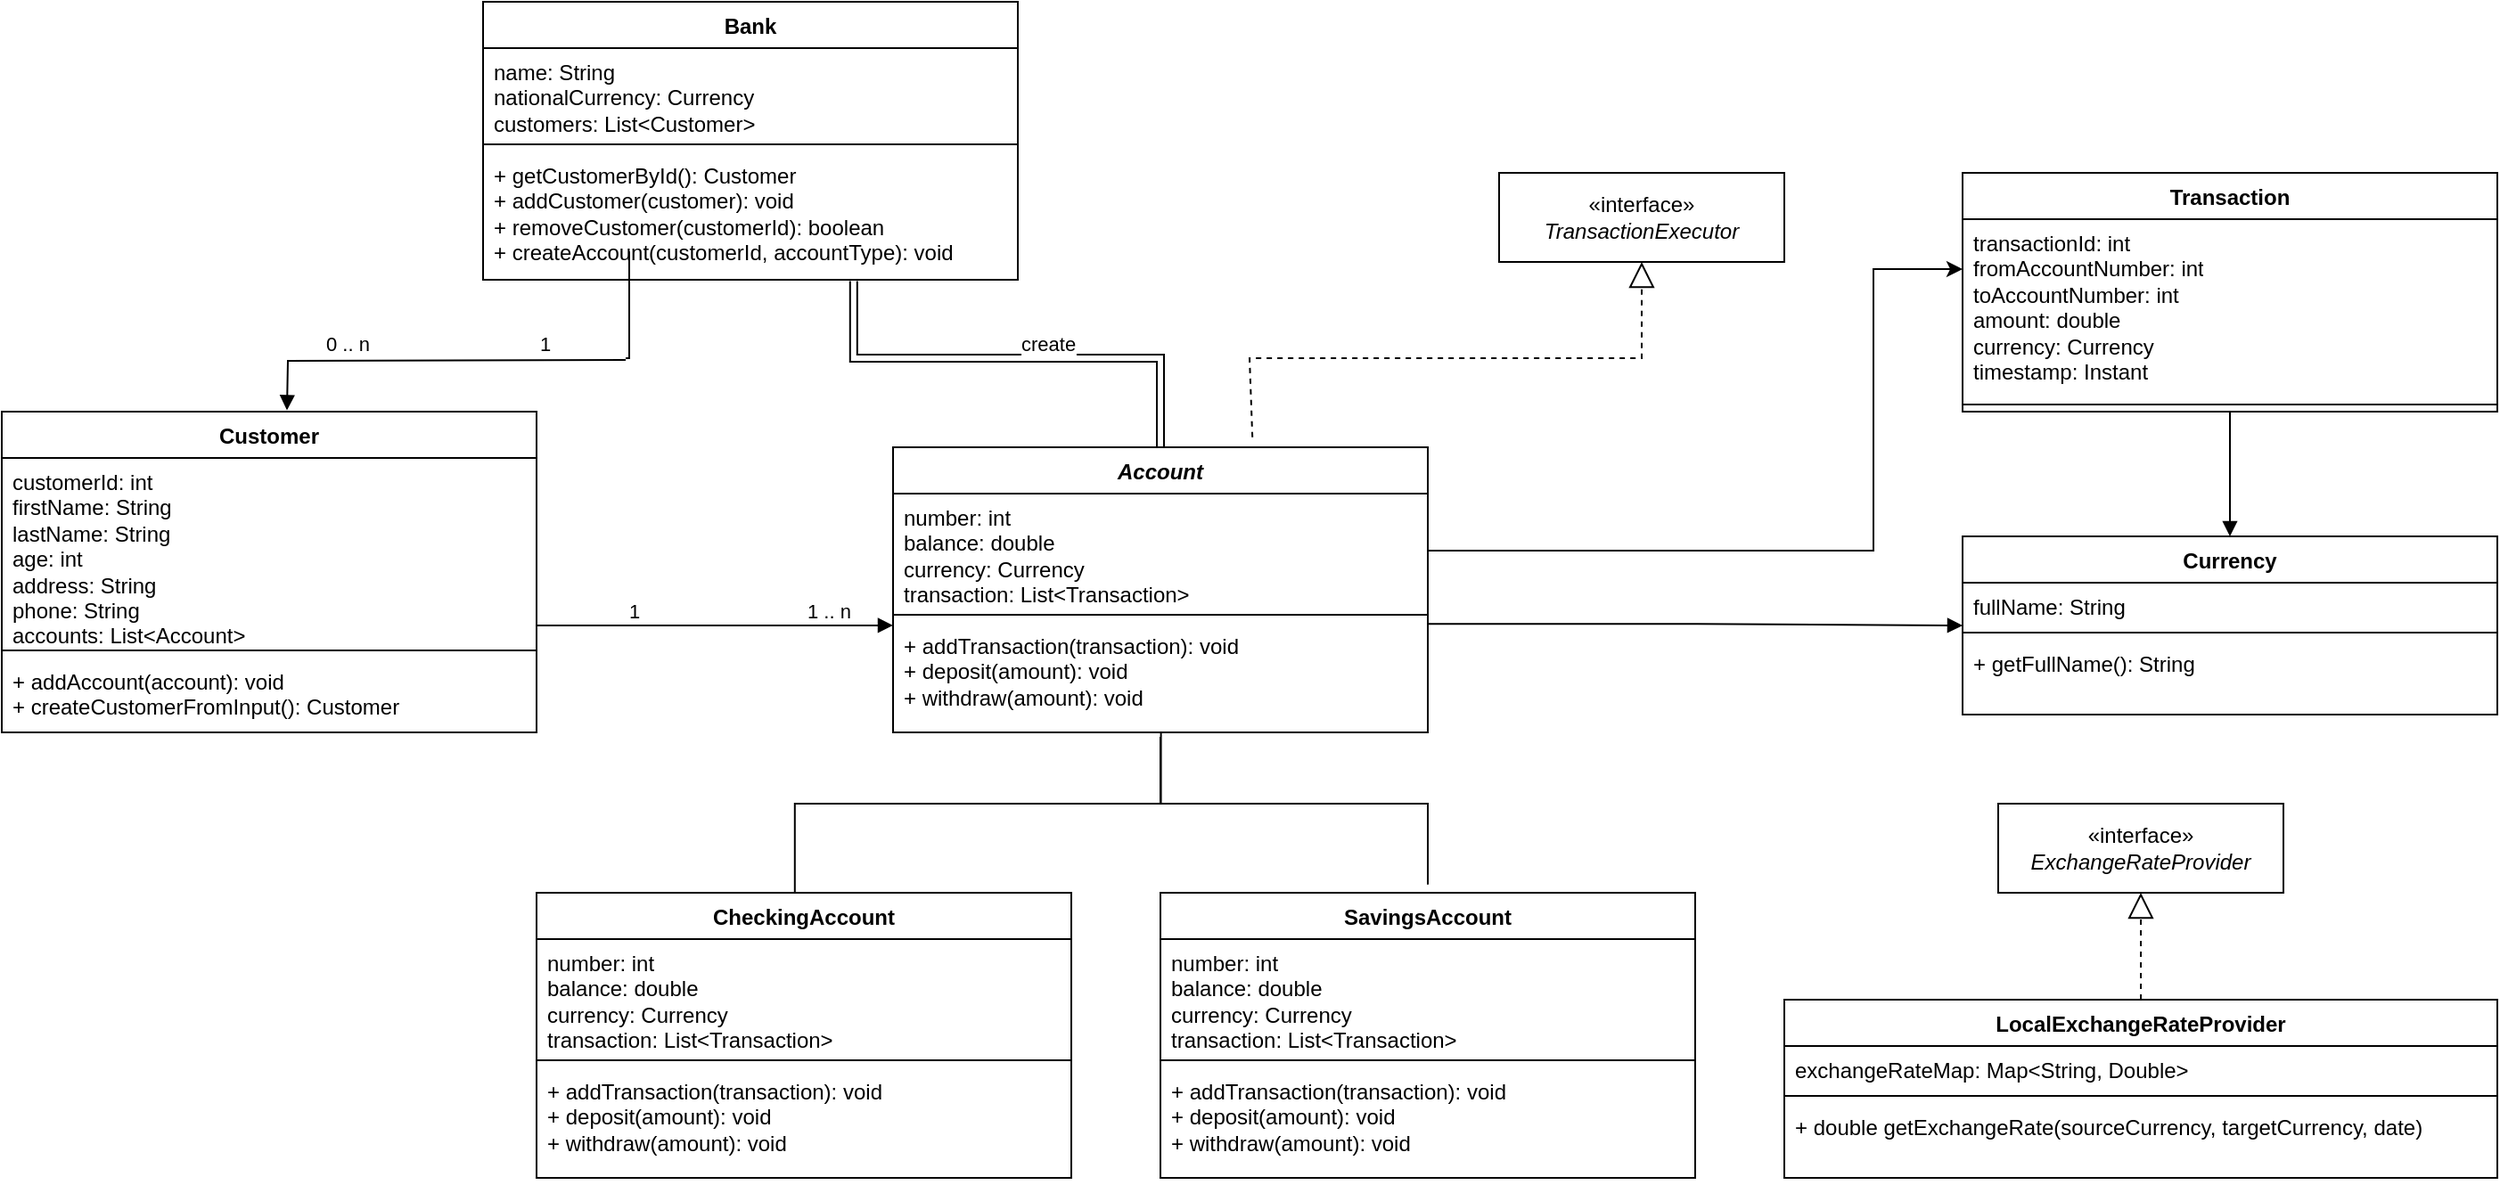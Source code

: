 <mxfile version="21.7.5" type="device">
  <diagram name="Page-1" id="c_7bYzpcDiTVBP_YZ2Dy">
    <mxGraphModel dx="1434" dy="788" grid="1" gridSize="50" guides="1" tooltips="1" connect="1" arrows="1" fold="1" page="1" pageScale="1" pageWidth="1200" pageHeight="1920" background="#FFFFFF" math="0" shadow="0">
      <root>
        <mxCell id="0" />
        <mxCell id="1" parent="0" />
        <mxCell id="U2halT7WsD8vEZK7Lfxs-25" style="edgeStyle=orthogonalEdgeStyle;rounded=0;orthogonalLoop=1;jettySize=auto;html=1;strokeColor=none;" parent="1" edge="1">
          <mxGeometry relative="1" as="geometry">
            <mxPoint x="520" y="250" as="targetPoint" />
            <mxPoint x="520" y="190" as="sourcePoint" />
            <Array as="points">
              <mxPoint x="520" y="200" />
              <mxPoint x="520" y="200" />
            </Array>
          </mxGeometry>
        </mxCell>
        <object label="Bank" customers="List&lt;Customer&gt;" id="U2halT7WsD8vEZK7Lfxs-1">
          <mxCell style="swimlane;fontStyle=1;align=center;verticalAlign=top;childLayout=stackLayout;horizontal=1;startSize=26;horizontalStack=0;resizeParent=1;resizeParentMax=0;resizeLast=0;collapsible=1;marginBottom=0;whiteSpace=wrap;html=1;" parent="1" vertex="1">
            <mxGeometry x="370" y="50" width="300" height="156" as="geometry" />
          </mxCell>
        </object>
        <mxCell id="U2halT7WsD8vEZK7Lfxs-2" value="name: String&lt;br&gt;nationalCurrency: Currency&lt;br&gt;customers: List&amp;lt;Customer&amp;gt;" style="text;strokeColor=none;fillColor=none;align=left;verticalAlign=top;spacingLeft=4;spacingRight=4;overflow=hidden;rotatable=0;points=[[0,0.5],[1,0.5]];portConstraint=eastwest;whiteSpace=wrap;html=1;" parent="U2halT7WsD8vEZK7Lfxs-1" vertex="1">
          <mxGeometry y="26" width="300" height="50" as="geometry" />
        </mxCell>
        <mxCell id="U2halT7WsD8vEZK7Lfxs-3" value="" style="line;strokeWidth=1;fillColor=none;align=left;verticalAlign=middle;spacingTop=-1;spacingLeft=3;spacingRight=3;rotatable=0;labelPosition=right;points=[];portConstraint=eastwest;strokeColor=inherit;" parent="U2halT7WsD8vEZK7Lfxs-1" vertex="1">
          <mxGeometry y="76" width="300" height="8" as="geometry" />
        </mxCell>
        <mxCell id="U2halT7WsD8vEZK7Lfxs-4" value="+ getCustomerById(): Customer&lt;br&gt;+ addCustomer(customer): void&lt;br&gt;+ removeCustomer(customerId): boolean&lt;br&gt;+ createAccount(customerId, accountType): void" style="text;strokeColor=none;fillColor=none;align=left;verticalAlign=top;spacingLeft=4;spacingRight=4;overflow=hidden;rotatable=0;points=[[0,0.5],[1,0.5]];portConstraint=eastwest;whiteSpace=wrap;html=1;" parent="U2halT7WsD8vEZK7Lfxs-1" vertex="1">
          <mxGeometry y="84" width="300" height="72" as="geometry" />
        </mxCell>
        <object label="Customer" customers="List&lt;Customer&gt;" id="U2halT7WsD8vEZK7Lfxs-18">
          <mxCell style="swimlane;fontStyle=1;align=center;verticalAlign=top;childLayout=stackLayout;horizontal=1;startSize=26;horizontalStack=0;resizeParent=1;resizeParentMax=0;resizeLast=0;collapsible=1;marginBottom=0;whiteSpace=wrap;html=1;" parent="1" vertex="1">
            <mxGeometry x="100" y="280" width="300" height="180" as="geometry" />
          </mxCell>
        </object>
        <mxCell id="U2halT7WsD8vEZK7Lfxs-19" value="customerId: int&lt;br&gt;firstName: String&lt;br&gt;lastName: String&lt;br&gt;age: int&lt;br&gt;address: String&lt;br&gt;phone: String&lt;br&gt;accounts: List&amp;lt;Account&amp;gt;" style="text;strokeColor=none;fillColor=none;align=left;verticalAlign=top;spacingLeft=4;spacingRight=4;overflow=hidden;rotatable=0;points=[[0,0.5],[1,0.5]];portConstraint=eastwest;whiteSpace=wrap;html=1;" parent="U2halT7WsD8vEZK7Lfxs-18" vertex="1">
          <mxGeometry y="26" width="300" height="104" as="geometry" />
        </mxCell>
        <mxCell id="U2halT7WsD8vEZK7Lfxs-20" value="" style="line;strokeWidth=1;fillColor=none;align=left;verticalAlign=middle;spacingTop=-1;spacingLeft=3;spacingRight=3;rotatable=0;labelPosition=right;points=[];portConstraint=eastwest;strokeColor=inherit;" parent="U2halT7WsD8vEZK7Lfxs-18" vertex="1">
          <mxGeometry y="130" width="300" height="8" as="geometry" />
        </mxCell>
        <mxCell id="U2halT7WsD8vEZK7Lfxs-21" value="+&amp;nbsp;addAccount(account): void&lt;br data-darkreader-inline-border=&quot;&quot; style=&quot;border-color: var(--darkreader-border--border-color); --darkreader-inline-border: var(--darkreader-border--darkreader-border--border-color);&quot;&gt;+&amp;nbsp;createCustomerFromInput(): Customer" style="text;strokeColor=none;fillColor=none;align=left;verticalAlign=top;spacingLeft=4;spacingRight=4;overflow=hidden;rotatable=0;points=[[0,0.5],[1,0.5]];portConstraint=eastwest;whiteSpace=wrap;html=1;" parent="U2halT7WsD8vEZK7Lfxs-18" vertex="1">
          <mxGeometry y="138" width="300" height="42" as="geometry" />
        </mxCell>
        <mxCell id="U2halT7WsD8vEZK7Lfxs-22" value="" style="endArrow=block;endFill=1;html=1;edgeStyle=orthogonalEdgeStyle;align=left;verticalAlign=top;rounded=0;entryX=0.489;entryY=0.001;entryDx=0;entryDy=0;entryPerimeter=0;" parent="1" edge="1">
          <mxGeometry x="-1" y="27" relative="1" as="geometry">
            <mxPoint x="450" y="251" as="sourcePoint" />
            <mxPoint x="260.0" y="279.23" as="targetPoint" />
            <mxPoint x="18" y="-7" as="offset" />
          </mxGeometry>
        </mxCell>
        <mxCell id="U2halT7WsD8vEZK7Lfxs-23" value="1" style="edgeLabel;resizable=0;html=1;align=left;verticalAlign=bottom;" parent="U2halT7WsD8vEZK7Lfxs-22" connectable="0" vertex="1">
          <mxGeometry x="-1" relative="1" as="geometry">
            <mxPoint y="149" as="offset" />
          </mxGeometry>
        </mxCell>
        <mxCell id="U2halT7WsD8vEZK7Lfxs-27" value="" style="endArrow=none;html=1;edgeStyle=orthogonalEdgeStyle;rounded=0;entryX=0.5;entryY=1.002;entryDx=0;entryDy=0;entryPerimeter=0;" parent="1" edge="1">
          <mxGeometry relative="1" as="geometry">
            <mxPoint x="450" y="249.97" as="sourcePoint" />
            <mxPoint x="452.0" y="190.114" as="targetPoint" />
            <Array as="points">
              <mxPoint x="452" y="249.97" />
            </Array>
          </mxGeometry>
        </mxCell>
        <mxCell id="U2halT7WsD8vEZK7Lfxs-30" value="0 .. n" style="edgeLabel;resizable=0;html=1;align=left;verticalAlign=bottom;" parent="1" connectable="0" vertex="1">
          <mxGeometry x="280" y="250" as="geometry" />
        </mxCell>
        <object label="&lt;i style=&quot;&quot;&gt;Account&lt;/i&gt;" customers="List&lt;Customer&gt;" id="U2halT7WsD8vEZK7Lfxs-31">
          <mxCell style="swimlane;fontStyle=1;align=center;verticalAlign=top;childLayout=stackLayout;horizontal=1;startSize=26;horizontalStack=0;resizeParent=1;resizeParentMax=0;resizeLast=0;collapsible=1;marginBottom=0;whiteSpace=wrap;html=1;" parent="1" vertex="1">
            <mxGeometry x="600" y="300" width="300" height="160" as="geometry" />
          </mxCell>
        </object>
        <mxCell id="U2halT7WsD8vEZK7Lfxs-32" value="number: int&lt;br&gt;balance: double&lt;br&gt;currency: Currency&lt;br&gt;transaction: List&amp;lt;Transaction&amp;gt;" style="text;strokeColor=none;fillColor=none;align=left;verticalAlign=top;spacingLeft=4;spacingRight=4;overflow=hidden;rotatable=0;points=[[0,0.5],[1,0.5]];portConstraint=eastwest;whiteSpace=wrap;html=1;" parent="U2halT7WsD8vEZK7Lfxs-31" vertex="1">
          <mxGeometry y="26" width="300" height="64" as="geometry" />
        </mxCell>
        <mxCell id="U2halT7WsD8vEZK7Lfxs-33" value="" style="line;strokeWidth=1;fillColor=none;align=left;verticalAlign=middle;spacingTop=-1;spacingLeft=3;spacingRight=3;rotatable=0;labelPosition=right;points=[];portConstraint=eastwest;strokeColor=inherit;" parent="U2halT7WsD8vEZK7Lfxs-31" vertex="1">
          <mxGeometry y="90" width="300" height="8" as="geometry" />
        </mxCell>
        <mxCell id="U2halT7WsD8vEZK7Lfxs-34" value="+&amp;nbsp;addTransaction(transaction): void&lt;br&gt;+ deposit(amount): void&lt;br&gt;+ withdraw(amount): void" style="text;strokeColor=none;fillColor=none;align=left;verticalAlign=top;spacingLeft=4;spacingRight=4;overflow=hidden;rotatable=0;points=[[0,0.5],[1,0.5]];portConstraint=eastwest;whiteSpace=wrap;html=1;" parent="U2halT7WsD8vEZK7Lfxs-31" vertex="1">
          <mxGeometry y="98" width="300" height="62" as="geometry" />
        </mxCell>
        <mxCell id="U2halT7WsD8vEZK7Lfxs-40" value="" style="endArrow=none;html=1;edgeStyle=orthogonalEdgeStyle;rounded=0;exitX=0.693;exitY=1.011;exitDx=0;exitDy=0;exitPerimeter=0;entryX=0.5;entryY=0;entryDx=0;entryDy=0;shape=link;" parent="1" source="U2halT7WsD8vEZK7Lfxs-4" target="U2halT7WsD8vEZK7Lfxs-31" edge="1">
          <mxGeometry relative="1" as="geometry">
            <mxPoint x="800" y="100" as="sourcePoint" />
            <mxPoint x="700" y="300" as="targetPoint" />
            <Array as="points">
              <mxPoint x="578" y="250" />
              <mxPoint x="750" y="250" />
            </Array>
          </mxGeometry>
        </mxCell>
        <mxCell id="U2halT7WsD8vEZK7Lfxs-43" value="create" style="edgeLabel;resizable=0;html=1;align=left;verticalAlign=bottom;" parent="1" connectable="0" vertex="1">
          <mxGeometry x="670.0" y="250" as="geometry" />
        </mxCell>
        <mxCell id="U2halT7WsD8vEZK7Lfxs-44" value="" style="endArrow=block;endFill=1;html=1;edgeStyle=orthogonalEdgeStyle;align=left;verticalAlign=top;rounded=0;entryX=0;entryY=0.032;entryDx=0;entryDy=0;entryPerimeter=0;exitX=1;exitY=0.904;exitDx=0;exitDy=0;exitPerimeter=0;" parent="1" source="U2halT7WsD8vEZK7Lfxs-19" target="U2halT7WsD8vEZK7Lfxs-34" edge="1">
          <mxGeometry x="-1" y="27" relative="1" as="geometry">
            <mxPoint x="570" y="550" as="sourcePoint" />
            <mxPoint x="300" y="550" as="targetPoint" />
            <mxPoint x="18" y="-7" as="offset" />
          </mxGeometry>
        </mxCell>
        <mxCell id="U2halT7WsD8vEZK7Lfxs-45" value="1" style="edgeLabel;resizable=0;html=1;align=left;verticalAlign=bottom;" parent="U2halT7WsD8vEZK7Lfxs-44" connectable="0" vertex="1">
          <mxGeometry x="-1" relative="1" as="geometry">
            <mxPoint y="-150" as="offset" />
          </mxGeometry>
        </mxCell>
        <mxCell id="U2halT7WsD8vEZK7Lfxs-46" value="1 .. n" style="edgeLabel;resizable=0;html=1;align=left;verticalAlign=bottom;" parent="1" connectable="0" vertex="1">
          <mxGeometry x="550" y="400" as="geometry" />
        </mxCell>
        <object label="CheckingAccount" customers="List&lt;Customer&gt;" id="U2halT7WsD8vEZK7Lfxs-47">
          <mxCell style="swimlane;fontStyle=1;align=center;verticalAlign=top;childLayout=stackLayout;horizontal=1;startSize=26;horizontalStack=0;resizeParent=1;resizeParentMax=0;resizeLast=0;collapsible=1;marginBottom=0;whiteSpace=wrap;html=1;" parent="1" vertex="1">
            <mxGeometry x="400" y="550" width="300" height="160" as="geometry" />
          </mxCell>
        </object>
        <mxCell id="U2halT7WsD8vEZK7Lfxs-48" value="number: int&lt;br&gt;balance: double&lt;br&gt;currency: Currency&lt;br&gt;transaction: List&amp;lt;Transaction&amp;gt;" style="text;strokeColor=none;fillColor=none;align=left;verticalAlign=top;spacingLeft=4;spacingRight=4;overflow=hidden;rotatable=0;points=[[0,0.5],[1,0.5]];portConstraint=eastwest;whiteSpace=wrap;html=1;" parent="U2halT7WsD8vEZK7Lfxs-47" vertex="1">
          <mxGeometry y="26" width="300" height="64" as="geometry" />
        </mxCell>
        <mxCell id="U2halT7WsD8vEZK7Lfxs-49" value="" style="line;strokeWidth=1;fillColor=none;align=left;verticalAlign=middle;spacingTop=-1;spacingLeft=3;spacingRight=3;rotatable=0;labelPosition=right;points=[];portConstraint=eastwest;strokeColor=inherit;" parent="U2halT7WsD8vEZK7Lfxs-47" vertex="1">
          <mxGeometry y="90" width="300" height="8" as="geometry" />
        </mxCell>
        <mxCell id="U2halT7WsD8vEZK7Lfxs-50" value="+&amp;nbsp;addTransaction(transaction): void&lt;br&gt;+ deposit(amount): void&lt;br&gt;+ withdraw(amount): void" style="text;strokeColor=none;fillColor=none;align=left;verticalAlign=top;spacingLeft=4;spacingRight=4;overflow=hidden;rotatable=0;points=[[0,0.5],[1,0.5]];portConstraint=eastwest;whiteSpace=wrap;html=1;" parent="U2halT7WsD8vEZK7Lfxs-47" vertex="1">
          <mxGeometry y="98" width="300" height="62" as="geometry" />
        </mxCell>
        <object label="SavingsAccount" customers="List&lt;Customer&gt;" id="U2halT7WsD8vEZK7Lfxs-51">
          <mxCell style="swimlane;fontStyle=1;align=center;verticalAlign=top;childLayout=stackLayout;horizontal=1;startSize=26;horizontalStack=0;resizeParent=1;resizeParentMax=0;resizeLast=0;collapsible=1;marginBottom=0;whiteSpace=wrap;html=1;" parent="1" vertex="1">
            <mxGeometry x="750" y="550" width="300" height="160" as="geometry" />
          </mxCell>
        </object>
        <mxCell id="U2halT7WsD8vEZK7Lfxs-52" value="number: int&lt;br&gt;balance: double&lt;br&gt;currency: Currency&lt;br&gt;transaction: List&amp;lt;Transaction&amp;gt;" style="text;strokeColor=none;fillColor=none;align=left;verticalAlign=top;spacingLeft=4;spacingRight=4;overflow=hidden;rotatable=0;points=[[0,0.5],[1,0.5]];portConstraint=eastwest;whiteSpace=wrap;html=1;" parent="U2halT7WsD8vEZK7Lfxs-51" vertex="1">
          <mxGeometry y="26" width="300" height="64" as="geometry" />
        </mxCell>
        <mxCell id="U2halT7WsD8vEZK7Lfxs-53" value="" style="line;strokeWidth=1;fillColor=none;align=left;verticalAlign=middle;spacingTop=-1;spacingLeft=3;spacingRight=3;rotatable=0;labelPosition=right;points=[];portConstraint=eastwest;strokeColor=inherit;" parent="U2halT7WsD8vEZK7Lfxs-51" vertex="1">
          <mxGeometry y="90" width="300" height="8" as="geometry" />
        </mxCell>
        <mxCell id="U2halT7WsD8vEZK7Lfxs-54" value="+&amp;nbsp;addTransaction(transaction): void&lt;br&gt;+ deposit(amount): void&lt;br&gt;+ withdraw(amount): void" style="text;strokeColor=none;fillColor=none;align=left;verticalAlign=top;spacingLeft=4;spacingRight=4;overflow=hidden;rotatable=0;points=[[0,0.5],[1,0.5]];portConstraint=eastwest;whiteSpace=wrap;html=1;" parent="U2halT7WsD8vEZK7Lfxs-51" vertex="1">
          <mxGeometry y="98" width="300" height="62" as="geometry" />
        </mxCell>
        <mxCell id="U2halT7WsD8vEZK7Lfxs-55" value="" style="endArrow=none;html=1;edgeStyle=orthogonalEdgeStyle;rounded=0;entryX=0.5;entryY=0;entryDx=0;entryDy=0;exitX=0.517;exitY=1.041;exitDx=0;exitDy=0;exitPerimeter=0;" parent="1" edge="1">
          <mxGeometry relative="1" as="geometry">
            <mxPoint x="750.0" y="462.542" as="sourcePoint" />
            <mxPoint x="544.9" y="550" as="targetPoint" />
            <Array as="points">
              <mxPoint x="750" y="500" />
              <mxPoint x="545" y="500" />
            </Array>
          </mxGeometry>
        </mxCell>
        <mxCell id="U2halT7WsD8vEZK7Lfxs-58" value="" style="endArrow=none;html=1;edgeStyle=orthogonalEdgeStyle;rounded=0;entryX=0.5;entryY=0;entryDx=0;entryDy=0;exitX=0.501;exitY=1.074;exitDx=0;exitDy=0;exitPerimeter=0;" parent="1" edge="1">
          <mxGeometry relative="1" as="geometry">
            <mxPoint x="750.3" y="459.998" as="sourcePoint" />
            <mxPoint x="900.0" y="545.41" as="targetPoint" />
            <Array as="points">
              <mxPoint x="750" y="500" />
              <mxPoint x="900" y="500" />
            </Array>
          </mxGeometry>
        </mxCell>
        <object label="Transaction" customers="List&lt;Customer&gt;" id="U2halT7WsD8vEZK7Lfxs-59">
          <mxCell style="swimlane;fontStyle=1;align=center;verticalAlign=top;childLayout=stackLayout;horizontal=1;startSize=26;horizontalStack=0;resizeParent=1;resizeParentMax=0;resizeLast=0;collapsible=1;marginBottom=0;whiteSpace=wrap;html=1;" parent="1" vertex="1">
            <mxGeometry x="1200" y="146" width="300" height="134" as="geometry" />
          </mxCell>
        </object>
        <mxCell id="U2halT7WsD8vEZK7Lfxs-60" value="transactionId: int&lt;br&gt;fromAccountNumber: int&lt;br&gt;toAccountNumber: int&lt;br&gt;amount: double&lt;br&gt;currency: Currency&lt;br&gt;timestamp: Instant" style="text;strokeColor=none;fillColor=none;align=left;verticalAlign=top;spacingLeft=4;spacingRight=4;overflow=hidden;rotatable=0;points=[[0,0.5],[1,0.5]];portConstraint=eastwest;whiteSpace=wrap;html=1;" parent="U2halT7WsD8vEZK7Lfxs-59" vertex="1">
          <mxGeometry y="26" width="300" height="100" as="geometry" />
        </mxCell>
        <mxCell id="U2halT7WsD8vEZK7Lfxs-61" value="" style="line;strokeWidth=1;fillColor=none;align=left;verticalAlign=middle;spacingTop=-1;spacingLeft=3;spacingRight=3;rotatable=0;labelPosition=right;points=[];portConstraint=eastwest;strokeColor=inherit;" parent="U2halT7WsD8vEZK7Lfxs-59" vertex="1">
          <mxGeometry y="126" width="300" height="8" as="geometry" />
        </mxCell>
        <object label="Currency" customers="List&lt;Customer&gt;" id="U2halT7WsD8vEZK7Lfxs-67">
          <mxCell style="swimlane;fontStyle=1;align=center;verticalAlign=top;childLayout=stackLayout;horizontal=1;startSize=26;horizontalStack=0;resizeParent=1;resizeParentMax=0;resizeLast=0;collapsible=1;marginBottom=0;whiteSpace=wrap;html=1;" parent="1" vertex="1">
            <mxGeometry x="1200" y="350" width="300" height="100" as="geometry" />
          </mxCell>
        </object>
        <mxCell id="U2halT7WsD8vEZK7Lfxs-68" value="fullName: String" style="text;strokeColor=none;fillColor=none;align=left;verticalAlign=top;spacingLeft=4;spacingRight=4;overflow=hidden;rotatable=0;points=[[0,0.5],[1,0.5]];portConstraint=eastwest;whiteSpace=wrap;html=1;" parent="U2halT7WsD8vEZK7Lfxs-67" vertex="1">
          <mxGeometry y="26" width="300" height="24" as="geometry" />
        </mxCell>
        <mxCell id="U2halT7WsD8vEZK7Lfxs-69" value="" style="line;strokeWidth=1;fillColor=none;align=left;verticalAlign=middle;spacingTop=-1;spacingLeft=3;spacingRight=3;rotatable=0;labelPosition=right;points=[];portConstraint=eastwest;strokeColor=inherit;" parent="U2halT7WsD8vEZK7Lfxs-67" vertex="1">
          <mxGeometry y="50" width="300" height="8" as="geometry" />
        </mxCell>
        <mxCell id="U2halT7WsD8vEZK7Lfxs-70" value="+ getFullName(): String" style="text;strokeColor=none;fillColor=none;align=left;verticalAlign=top;spacingLeft=4;spacingRight=4;overflow=hidden;rotatable=0;points=[[0,0.5],[1,0.5]];portConstraint=eastwest;whiteSpace=wrap;html=1;" parent="U2halT7WsD8vEZK7Lfxs-67" vertex="1">
          <mxGeometry y="58" width="300" height="42" as="geometry" />
        </mxCell>
        <mxCell id="U2halT7WsD8vEZK7Lfxs-73" value="" style="endArrow=block;endFill=1;html=1;edgeStyle=orthogonalEdgeStyle;align=left;verticalAlign=top;rounded=0;exitX=1;exitY=0.904;exitDx=0;exitDy=0;exitPerimeter=0;" parent="1" edge="1">
          <mxGeometry x="-1" y="27" relative="1" as="geometry">
            <mxPoint x="900" y="399.11" as="sourcePoint" />
            <mxPoint x="1200" y="400" as="targetPoint" />
            <mxPoint x="18" y="-7" as="offset" />
            <Array as="points">
              <mxPoint x="1051" y="399" />
              <mxPoint x="1200" y="400" />
            </Array>
          </mxGeometry>
        </mxCell>
        <mxCell id="U2halT7WsD8vEZK7Lfxs-71" value="" style="endArrow=block;endFill=1;html=1;edgeStyle=orthogonalEdgeStyle;align=left;verticalAlign=top;rounded=0;entryX=0.5;entryY=0;entryDx=0;entryDy=0;exitX=0.5;exitY=1;exitDx=0;exitDy=0;" parent="1" source="U2halT7WsD8vEZK7Lfxs-59" target="U2halT7WsD8vEZK7Lfxs-67" edge="1">
          <mxGeometry x="-1" y="27" relative="1" as="geometry">
            <mxPoint x="900" y="221.66" as="sourcePoint" />
            <mxPoint x="1100" y="221.66" as="targetPoint" />
            <mxPoint x="18" y="-7" as="offset" />
          </mxGeometry>
        </mxCell>
        <mxCell id="6la7xy1zlnZRBBJrHEmu-1" value="«interface»&lt;br&gt;&lt;i&gt;TransactionExecutor&lt;/i&gt;" style="html=1;whiteSpace=wrap;" vertex="1" parent="1">
          <mxGeometry x="940" y="146" width="160" height="50" as="geometry" />
        </mxCell>
        <mxCell id="6la7xy1zlnZRBBJrHEmu-6" value="" style="endArrow=block;dashed=1;endFill=0;endSize=12;html=1;rounded=0;entryX=0.5;entryY=1;entryDx=0;entryDy=0;exitX=0.672;exitY=-0.035;exitDx=0;exitDy=0;exitPerimeter=0;" edge="1" parent="1" source="U2halT7WsD8vEZK7Lfxs-31" target="6la7xy1zlnZRBBJrHEmu-1">
          <mxGeometry width="160" relative="1" as="geometry">
            <mxPoint x="1000" y="250" as="sourcePoint" />
            <mxPoint x="760" y="450" as="targetPoint" />
            <Array as="points">
              <mxPoint x="800" y="250" />
              <mxPoint x="1020" y="250" />
            </Array>
          </mxGeometry>
        </mxCell>
        <mxCell id="6la7xy1zlnZRBBJrHEmu-7" value="«interface»&lt;br&gt;&lt;i&gt;ExchangeRateProvider&lt;/i&gt;" style="html=1;whiteSpace=wrap;" vertex="1" parent="1">
          <mxGeometry x="1220" y="500" width="160" height="50" as="geometry" />
        </mxCell>
        <object label="LocalExchangeRateProvider" customers="List&lt;Customer&gt;" id="6la7xy1zlnZRBBJrHEmu-8">
          <mxCell style="swimlane;fontStyle=1;align=center;verticalAlign=top;childLayout=stackLayout;horizontal=1;startSize=26;horizontalStack=0;resizeParent=1;resizeParentMax=0;resizeLast=0;collapsible=1;marginBottom=0;whiteSpace=wrap;html=1;" vertex="1" parent="1">
            <mxGeometry x="1100" y="610" width="400" height="100" as="geometry" />
          </mxCell>
        </object>
        <mxCell id="6la7xy1zlnZRBBJrHEmu-9" value="exchangeRateMap: Map&amp;lt;String, Double&amp;gt;" style="text;strokeColor=none;fillColor=none;align=left;verticalAlign=top;spacingLeft=4;spacingRight=4;overflow=hidden;rotatable=0;points=[[0,0.5],[1,0.5]];portConstraint=eastwest;whiteSpace=wrap;html=1;" vertex="1" parent="6la7xy1zlnZRBBJrHEmu-8">
          <mxGeometry y="26" width="400" height="24" as="geometry" />
        </mxCell>
        <mxCell id="6la7xy1zlnZRBBJrHEmu-10" value="" style="line;strokeWidth=1;fillColor=none;align=left;verticalAlign=middle;spacingTop=-1;spacingLeft=3;spacingRight=3;rotatable=0;labelPosition=right;points=[];portConstraint=eastwest;strokeColor=inherit;" vertex="1" parent="6la7xy1zlnZRBBJrHEmu-8">
          <mxGeometry y="50" width="400" height="8" as="geometry" />
        </mxCell>
        <mxCell id="6la7xy1zlnZRBBJrHEmu-11" value="+ double getExchangeRate(sourceCurrency, targetCurrency, date)" style="text;strokeColor=none;fillColor=none;align=left;verticalAlign=top;spacingLeft=4;spacingRight=4;overflow=hidden;rotatable=0;points=[[0,0.5],[1,0.5]];portConstraint=eastwest;whiteSpace=wrap;html=1;" vertex="1" parent="6la7xy1zlnZRBBJrHEmu-8">
          <mxGeometry y="58" width="400" height="42" as="geometry" />
        </mxCell>
        <mxCell id="6la7xy1zlnZRBBJrHEmu-12" style="edgeStyle=orthogonalEdgeStyle;rounded=0;orthogonalLoop=1;jettySize=auto;html=1;exitX=1;exitY=0.5;exitDx=0;exitDy=0;entryX=0;entryY=0.28;entryDx=0;entryDy=0;entryPerimeter=0;" edge="1" parent="1" source="U2halT7WsD8vEZK7Lfxs-32" target="U2halT7WsD8vEZK7Lfxs-60">
          <mxGeometry relative="1" as="geometry">
            <mxPoint x="1000" y="350" as="targetPoint" />
            <Array as="points">
              <mxPoint x="1150" y="358" />
              <mxPoint x="1150" y="200" />
            </Array>
          </mxGeometry>
        </mxCell>
        <mxCell id="6la7xy1zlnZRBBJrHEmu-13" value="" style="endArrow=block;dashed=1;endFill=0;endSize=12;html=1;rounded=0;" edge="1" parent="1" source="6la7xy1zlnZRBBJrHEmu-8">
          <mxGeometry width="160" relative="1" as="geometry">
            <mxPoint x="750" y="450" as="sourcePoint" />
            <mxPoint x="1300" y="550" as="targetPoint" />
          </mxGeometry>
        </mxCell>
      </root>
    </mxGraphModel>
  </diagram>
</mxfile>
